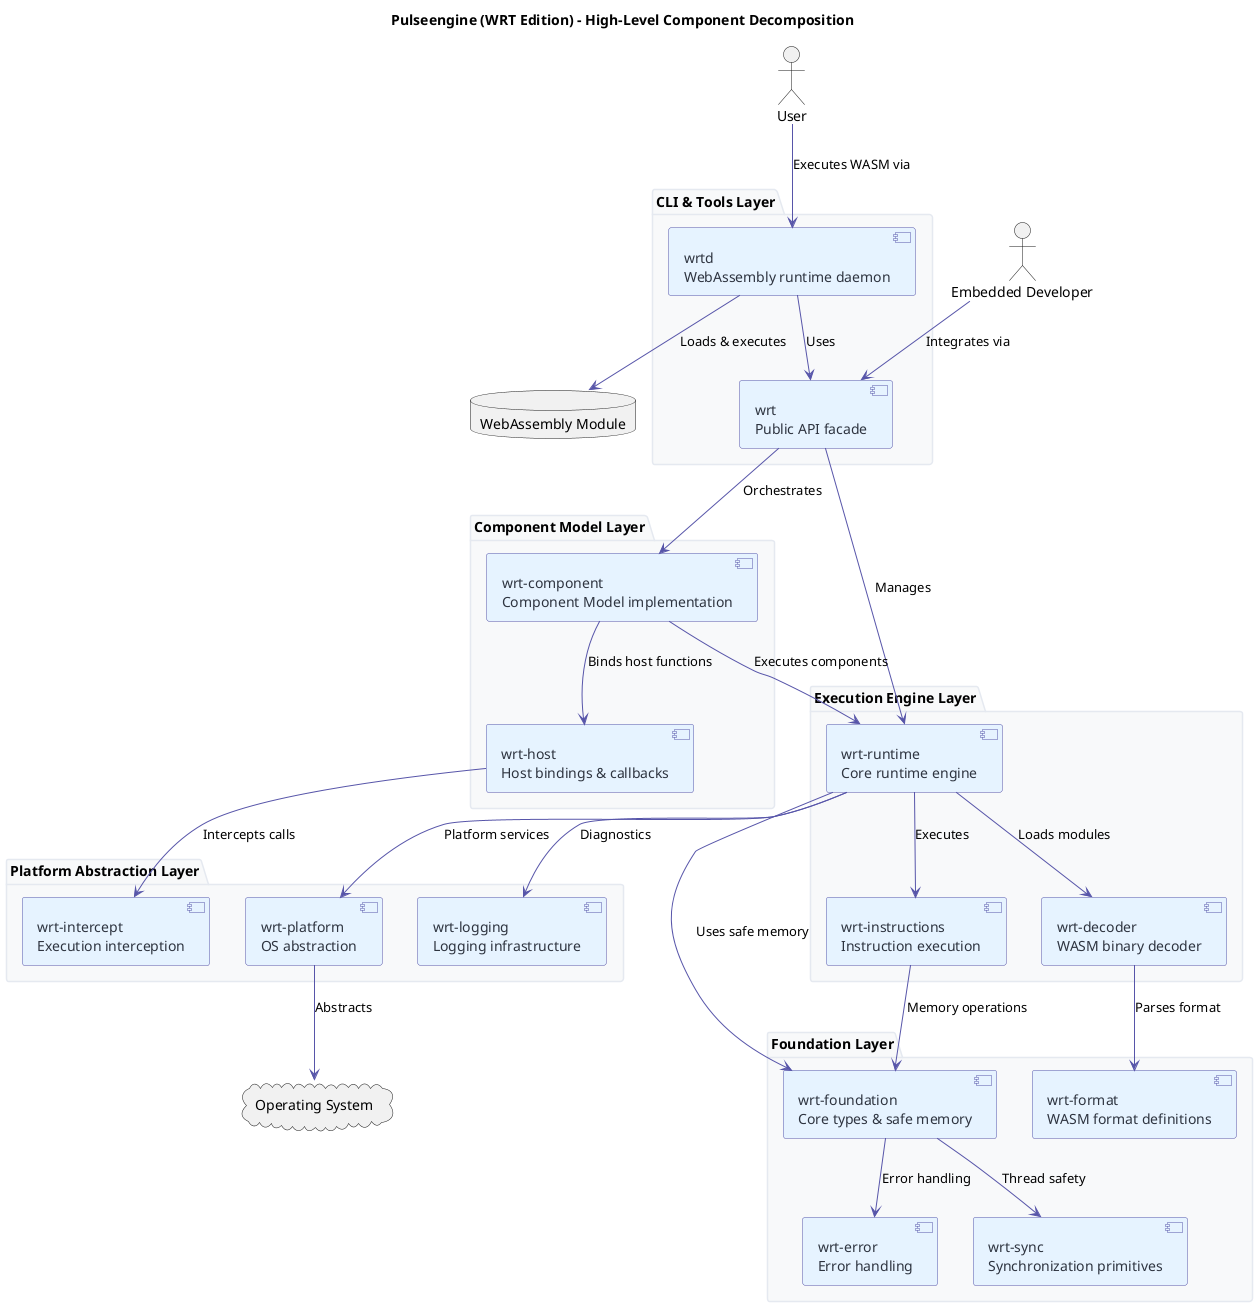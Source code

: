 @startuml high_level_decomposition
title Pulseengine (WRT Edition) - High-Level Component Decomposition

skinparam component {
    BackgroundColor #E6F3FF
    BorderColor #5755a9
    FontColor #2e3440
    ArrowColor #5755a9
}

skinparam package {
    BackgroundColor #F8F9FA
    BorderColor #E5E9F0
}

actor User as user
actor "Embedded Developer" as embedded_dev

package "CLI & Tools Layer" {
    component [wrtd\nWebAssembly runtime daemon] as wrtd
    component [wrt\nPublic API facade] as wrt_cli
}

package "Component Model Layer" {
    component [wrt-component\nComponent Model implementation] as wrt_component
    component [wrt-host\nHost bindings & callbacks] as wrt_host
}

package "Execution Engine Layer" {
    component [wrt-runtime\nCore runtime engine] as wrt_runtime
    component [wrt-instructions\nInstruction execution] as wrt_instructions
    component [wrt-decoder\nWASM binary decoder] as wrt_decoder
}

package "Foundation Layer" {
    component [wrt-foundation\nCore types & safe memory] as wrt_foundation
    component [wrt-error\nError handling] as wrt_error
    component [wrt-format\nWASM format definitions] as wrt_format
    component [wrt-sync\nSynchronization primitives] as wrt_sync
}

package "Platform Abstraction Layer" {
    component [wrt-platform\nOS abstraction] as wrt_platform
    component [wrt-logging\nLogging infrastructure] as wrt_logging
    component [wrt-intercept\nExecution interception] as wrt_intercept
}

database "WebAssembly Module" as wasm_module
cloud "Operating System" as os_services

' Relationships
user --> wrtd : "Executes WASM via"
embedded_dev --> wrt_cli : "Integrates via"
wrtd --> wrt_cli : "Uses"
wrt_cli --> wrt_component : "Orchestrates"
wrt_cli --> wrt_runtime : "Manages"

wrt_component --> wrt_host : "Binds host functions"
wrt_component --> wrt_runtime : "Executes components"
wrt_runtime --> wrt_instructions : "Executes"
wrt_runtime --> wrt_decoder : "Loads modules"

wrt_runtime --> wrt_foundation : "Uses safe memory"
wrt_instructions --> wrt_foundation : "Memory operations"
wrt_decoder --> wrt_format : "Parses format"

wrt_foundation --> wrt_error : "Error handling"
wrt_foundation --> wrt_sync : "Thread safety"

wrt_runtime --> wrt_platform : "Platform services"
wrt_runtime --> wrt_logging : "Diagnostics"
wrt_host --> wrt_intercept : "Intercepts calls"

wrtd --> wasm_module : "Loads & executes"
wrt_platform --> os_services : "Abstracts"

@enduml